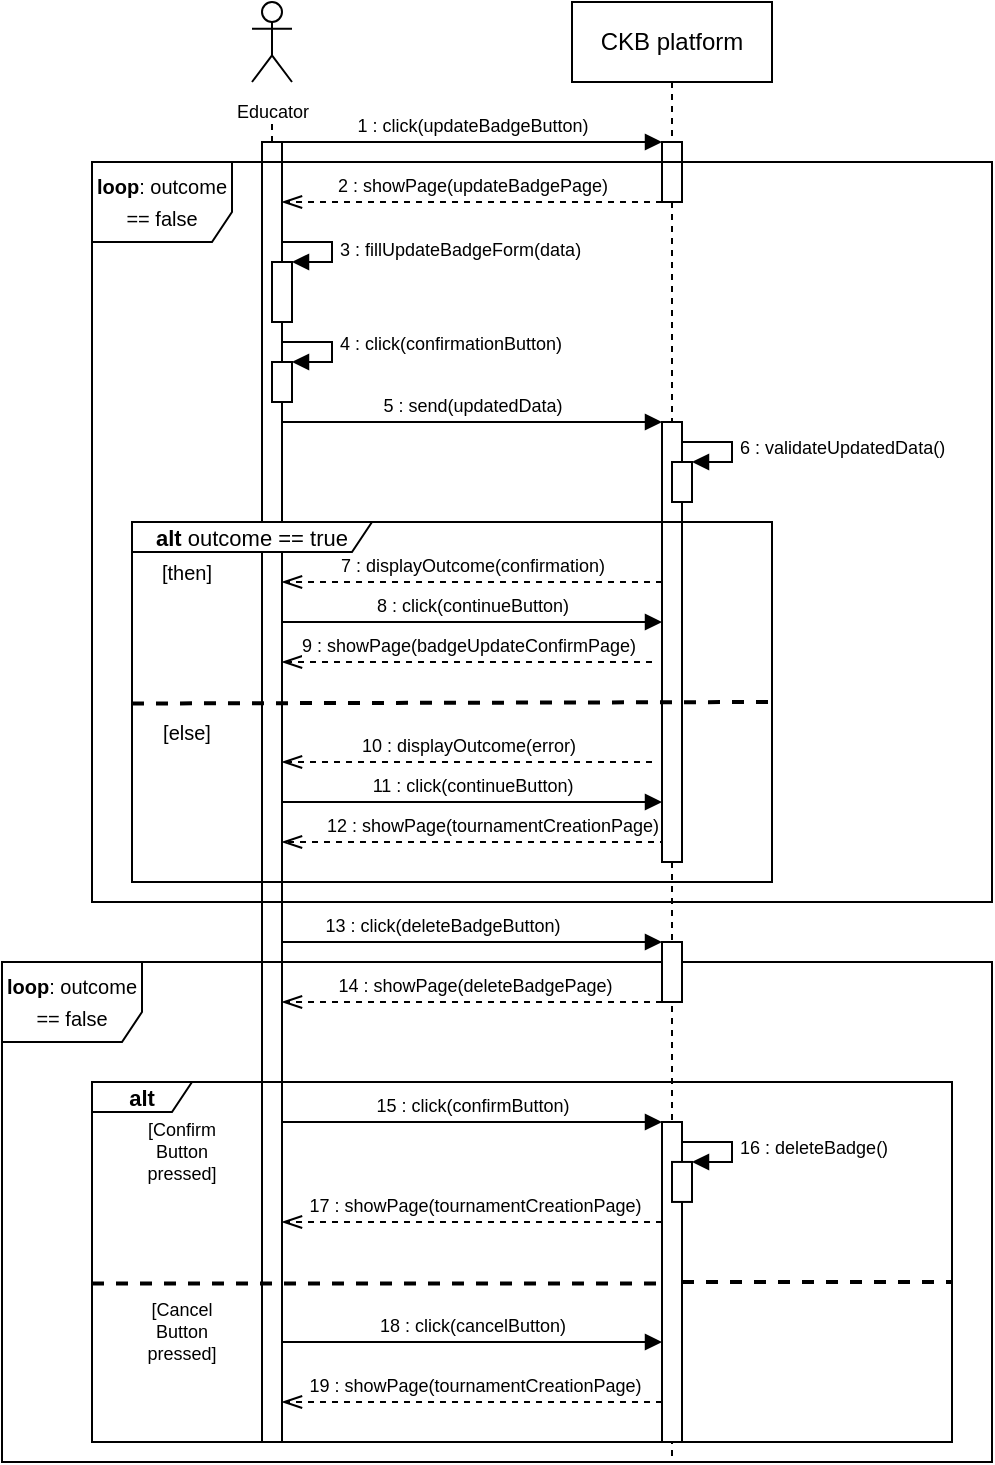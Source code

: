 <mxfile version="22.1.8" type="device">
  <diagram name="Page-1" id="2YBvvXClWsGukQMizWep">
    <mxGraphModel dx="1434" dy="746" grid="1" gridSize="10" guides="1" tooltips="1" connect="1" arrows="1" fold="1" page="1" pageScale="1" pageWidth="850" pageHeight="1100" math="0" shadow="0">
      <root>
        <mxCell id="0" />
        <mxCell id="1" parent="0" />
        <mxCell id="QFnC96fmeQrWTmHDwa4i-30" value="CKB platform" style="shape=umlLifeline;perimeter=lifelinePerimeter;whiteSpace=wrap;html=1;container=0;dropTarget=0;collapsible=0;recursiveResize=0;outlineConnect=0;portConstraint=eastwest;newEdgeStyle={&quot;edgeStyle&quot;:&quot;elbowEdgeStyle&quot;,&quot;elbow&quot;:&quot;vertical&quot;,&quot;curved&quot;:0,&quot;rounded&quot;:0};" parent="1" vertex="1">
          <mxGeometry x="570" y="370" width="100" height="730" as="geometry" />
        </mxCell>
        <mxCell id="QFnC96fmeQrWTmHDwa4i-31" value="" style="html=1;points=[];perimeter=orthogonalPerimeter;outlineConnect=0;targetShapes=umlLifeline;portConstraint=eastwest;newEdgeStyle={&quot;edgeStyle&quot;:&quot;elbowEdgeStyle&quot;,&quot;elbow&quot;:&quot;vertical&quot;,&quot;curved&quot;:0,&quot;rounded&quot;:0};" parent="QFnC96fmeQrWTmHDwa4i-30" vertex="1">
          <mxGeometry x="45" y="70" width="10" height="30" as="geometry" />
        </mxCell>
        <mxCell id="QFnC96fmeQrWTmHDwa4i-32" value="" style="html=1;points=[];perimeter=orthogonalPerimeter;outlineConnect=0;targetShapes=umlLifeline;portConstraint=eastwest;newEdgeStyle={&quot;edgeStyle&quot;:&quot;elbowEdgeStyle&quot;,&quot;elbow&quot;:&quot;vertical&quot;,&quot;curved&quot;:0,&quot;rounded&quot;:0};" parent="QFnC96fmeQrWTmHDwa4i-30" vertex="1">
          <mxGeometry x="45" y="210" width="10" height="220" as="geometry" />
        </mxCell>
        <mxCell id="QFnC96fmeQrWTmHDwa4i-33" value="" style="html=1;points=[[0,0,0,0,5],[0,1,0,0,-5],[1,0,0,0,5],[1,1,0,0,-5]];perimeter=orthogonalPerimeter;outlineConnect=0;targetShapes=umlLifeline;portConstraint=eastwest;newEdgeStyle={&quot;curved&quot;:0,&quot;rounded&quot;:0};" parent="QFnC96fmeQrWTmHDwa4i-30" vertex="1">
          <mxGeometry x="50" y="230" width="10" height="20" as="geometry" />
        </mxCell>
        <mxCell id="QFnC96fmeQrWTmHDwa4i-34" value="&lt;font style=&quot;font-size: 9px;&quot;&gt;6 : validate&lt;/font&gt;&lt;font style=&quot;font-size: 9px;&quot;&gt;UpdatedData&lt;/font&gt;&lt;font style=&quot;font-size: 9px;&quot;&gt;()&lt;/font&gt;" style="html=1;align=left;spacingLeft=2;endArrow=block;rounded=0;edgeStyle=orthogonalEdgeStyle;curved=0;rounded=0;" parent="QFnC96fmeQrWTmHDwa4i-30" target="QFnC96fmeQrWTmHDwa4i-33" edge="1">
          <mxGeometry relative="1" as="geometry">
            <mxPoint x="55" y="220.034" as="sourcePoint" />
            <Array as="points">
              <mxPoint x="80" y="220" />
              <mxPoint x="80" y="230" />
            </Array>
            <mxPoint x="55.0" y="200" as="targetPoint" />
          </mxGeometry>
        </mxCell>
        <mxCell id="QFnC96fmeQrWTmHDwa4i-35" value="&lt;font style=&quot;font-size: 9px;&quot;&gt;Educator&lt;/font&gt;" style="shape=umlActor;verticalLabelPosition=bottom;verticalAlign=top;html=1;outlineConnect=0;" parent="1" vertex="1">
          <mxGeometry x="410" y="370" width="20" height="40" as="geometry" />
        </mxCell>
        <mxCell id="QFnC96fmeQrWTmHDwa4i-36" value="" style="endArrow=none;dashed=1;html=1;rounded=0;" parent="1" source="QFnC96fmeQrWTmHDwa4i-38" edge="1">
          <mxGeometry width="50" height="50" relative="1" as="geometry">
            <mxPoint x="420" y="680" as="sourcePoint" />
            <mxPoint x="420" y="430" as="targetPoint" />
          </mxGeometry>
        </mxCell>
        <mxCell id="QFnC96fmeQrWTmHDwa4i-37" value="" style="endArrow=none;dashed=1;html=1;rounded=0;" parent="1" edge="1">
          <mxGeometry width="50" height="50" relative="1" as="geometry">
            <mxPoint x="420" y="810" as="sourcePoint" />
            <mxPoint x="420" y="800.0" as="targetPoint" />
          </mxGeometry>
        </mxCell>
        <mxCell id="QFnC96fmeQrWTmHDwa4i-38" value="" style="html=1;points=[];perimeter=orthogonalPerimeter;outlineConnect=0;targetShapes=umlLifeline;portConstraint=eastwest;newEdgeStyle={&quot;edgeStyle&quot;:&quot;elbowEdgeStyle&quot;,&quot;elbow&quot;:&quot;vertical&quot;,&quot;curved&quot;:0,&quot;rounded&quot;:0};" parent="1" vertex="1">
          <mxGeometry x="415" y="440" width="10" height="650" as="geometry" />
        </mxCell>
        <mxCell id="QFnC96fmeQrWTmHDwa4i-39" value="&lt;font style=&quot;font-size: 9px;&quot;&gt;1 : click(updateBadgeButton)&lt;/font&gt;" style="html=1;verticalAlign=bottom;endArrow=block;edgeStyle=elbowEdgeStyle;elbow=vertical;curved=0;rounded=0;" parent="1" source="QFnC96fmeQrWTmHDwa4i-38" target="QFnC96fmeQrWTmHDwa4i-31" edge="1">
          <mxGeometry relative="1" as="geometry">
            <mxPoint x="460" y="440" as="sourcePoint" />
            <Array as="points">
              <mxPoint x="540" y="440" />
            </Array>
            <mxPoint x="625" y="440" as="targetPoint" />
          </mxGeometry>
        </mxCell>
        <mxCell id="QFnC96fmeQrWTmHDwa4i-40" value="&lt;font style=&quot;font-size: 9px;&quot;&gt;2 : showPage(updateBadgePage)&lt;/font&gt;" style="html=1;verticalAlign=bottom;endArrow=openThin;dashed=1;endSize=8;edgeStyle=elbowEdgeStyle;elbow=vertical;curved=0;rounded=0;endFill=0;" parent="1" source="QFnC96fmeQrWTmHDwa4i-31" target="QFnC96fmeQrWTmHDwa4i-38" edge="1">
          <mxGeometry relative="1" as="geometry">
            <mxPoint x="460" y="470" as="targetPoint" />
            <Array as="points">
              <mxPoint x="515" y="470" />
            </Array>
            <mxPoint x="590" y="470" as="sourcePoint" />
          </mxGeometry>
        </mxCell>
        <mxCell id="QFnC96fmeQrWTmHDwa4i-41" value="" style="html=1;points=[[0,0,0,0,5],[0,1,0,0,-5],[1,0,0,0,5],[1,1,0,0,-5]];perimeter=orthogonalPerimeter;outlineConnect=0;targetShapes=umlLifeline;portConstraint=eastwest;newEdgeStyle={&quot;curved&quot;:0,&quot;rounded&quot;:0};" parent="1" vertex="1">
          <mxGeometry x="420" y="500" width="10" height="30" as="geometry" />
        </mxCell>
        <mxCell id="QFnC96fmeQrWTmHDwa4i-42" value="&lt;font style=&quot;font-size: 9px;&quot;&gt;5 : send(updatedData)&lt;/font&gt;" style="html=1;verticalAlign=bottom;endArrow=block;edgeStyle=elbowEdgeStyle;elbow=vertical;curved=0;rounded=0;" parent="1" edge="1">
          <mxGeometry relative="1" as="geometry">
            <mxPoint x="425.0" y="580" as="sourcePoint" />
            <Array as="points">
              <mxPoint x="540" y="580" />
            </Array>
            <mxPoint x="615" y="580" as="targetPoint" />
          </mxGeometry>
        </mxCell>
        <mxCell id="QFnC96fmeQrWTmHDwa4i-43" value="&lt;font style=&quot;font-size: 9px;&quot;&gt;7 : displayOutcome(confirmation)&lt;/font&gt;" style="html=1;verticalAlign=bottom;endArrow=openThin;dashed=1;endSize=8;edgeStyle=elbowEdgeStyle;elbow=vertical;curved=0;rounded=0;endFill=0;" parent="1" edge="1">
          <mxGeometry relative="1" as="geometry">
            <mxPoint x="425.0" y="660" as="targetPoint" />
            <Array as="points">
              <mxPoint x="520" y="660" />
            </Array>
            <mxPoint x="615" y="660" as="sourcePoint" />
          </mxGeometry>
        </mxCell>
        <mxCell id="QFnC96fmeQrWTmHDwa4i-44" value="&lt;b&gt;alt &lt;/b&gt;outcome == true" style="shape=umlFrame;whiteSpace=wrap;html=1;pointerEvents=0;width=120;height=15;fontSize=11;" parent="1" vertex="1">
          <mxGeometry x="350" y="630" width="320" height="180" as="geometry" />
        </mxCell>
        <mxCell id="QFnC96fmeQrWTmHDwa4i-45" value="[then]" style="text;html=1;strokeColor=none;fillColor=none;align=center;verticalAlign=middle;whiteSpace=wrap;rounded=0;fontSize=10;" parent="1" vertex="1">
          <mxGeometry x="360" y="650" width="35" height="10" as="geometry" />
        </mxCell>
        <mxCell id="QFnC96fmeQrWTmHDwa4i-46" value="" style="endArrow=none;dashed=1;html=1;rounded=0;exitX=0.001;exitY=0.409;exitDx=0;exitDy=0;exitPerimeter=0;strokeWidth=2;" parent="1" edge="1">
          <mxGeometry width="50" height="50" relative="1" as="geometry">
            <mxPoint x="350" y="720.75" as="sourcePoint" />
            <mxPoint x="670" y="720" as="targetPoint" />
          </mxGeometry>
        </mxCell>
        <mxCell id="QFnC96fmeQrWTmHDwa4i-47" value="[else]" style="text;html=1;strokeColor=none;fillColor=none;align=center;verticalAlign=middle;whiteSpace=wrap;rounded=0;fontSize=10;" parent="1" vertex="1">
          <mxGeometry x="360" y="730" width="35" height="10" as="geometry" />
        </mxCell>
        <mxCell id="QFnC96fmeQrWTmHDwa4i-48" value="&lt;font style=&quot;font-size: 9px;&quot;&gt;10 : displayOutcome(error)&lt;/font&gt;" style="html=1;verticalAlign=bottom;endArrow=openThin;dashed=1;endSize=8;edgeStyle=elbowEdgeStyle;elbow=vertical;curved=0;rounded=0;endFill=0;" parent="1" edge="1">
          <mxGeometry relative="1" as="geometry">
            <mxPoint x="425" y="750" as="targetPoint" />
            <Array as="points">
              <mxPoint x="520" y="750" />
            </Array>
            <mxPoint x="610" y="750" as="sourcePoint" />
          </mxGeometry>
        </mxCell>
        <mxCell id="QFnC96fmeQrWTmHDwa4i-49" value="&lt;font style=&quot;font-size: 9px;&quot;&gt;3 : fillUpdateBadgeForm(data)&lt;/font&gt;" style="html=1;align=left;spacingLeft=2;endArrow=block;rounded=0;edgeStyle=orthogonalEdgeStyle;curved=0;rounded=0;" parent="1" source="QFnC96fmeQrWTmHDwa4i-38" target="QFnC96fmeQrWTmHDwa4i-41" edge="1">
          <mxGeometry relative="1" as="geometry">
            <mxPoint x="430" y="490" as="sourcePoint" />
            <Array as="points">
              <mxPoint x="450" y="490" />
              <mxPoint x="450" y="500" />
            </Array>
            <mxPoint x="435" y="520" as="targetPoint" />
          </mxGeometry>
        </mxCell>
        <mxCell id="QFnC96fmeQrWTmHDwa4i-50" value="&lt;p style=&quot;line-height: 120%;&quot;&gt;&lt;font style=&quot;font-size: 10px;&quot;&gt;&lt;b&gt;loop&lt;/b&gt;: outcome == false&lt;/font&gt;&lt;/p&gt;" style="shape=umlFrame;whiteSpace=wrap;html=1;pointerEvents=0;width=70;height=40;verticalAlign=middle;horizontal=1;labelPosition=center;verticalLabelPosition=middle;align=center;" parent="1" vertex="1">
          <mxGeometry x="330" y="450" width="450" height="370" as="geometry" />
        </mxCell>
        <mxCell id="QFnC96fmeQrWTmHDwa4i-51" value="" style="html=1;points=[[0,0,0,0,5],[0,1,0,0,-5],[1,0,0,0,5],[1,1,0,0,-5]];perimeter=orthogonalPerimeter;outlineConnect=0;targetShapes=umlLifeline;portConstraint=eastwest;newEdgeStyle={&quot;curved&quot;:0,&quot;rounded&quot;:0};" parent="1" vertex="1">
          <mxGeometry x="420" y="550" width="10" height="20" as="geometry" />
        </mxCell>
        <mxCell id="QFnC96fmeQrWTmHDwa4i-52" value="&lt;font style=&quot;font-size: 9px;&quot;&gt;4 : click(confirmationButton)&lt;/font&gt;" style="html=1;align=left;spacingLeft=2;endArrow=block;rounded=0;edgeStyle=orthogonalEdgeStyle;curved=0;rounded=0;" parent="1" source="QFnC96fmeQrWTmHDwa4i-51" target="QFnC96fmeQrWTmHDwa4i-51" edge="1">
          <mxGeometry x="0.076" relative="1" as="geometry">
            <mxPoint x="425" y="590" as="sourcePoint" />
            <Array as="points">
              <mxPoint x="425" y="540" />
              <mxPoint x="450" y="540" />
              <mxPoint x="450" y="550" />
            </Array>
            <mxPoint x="435" y="620" as="targetPoint" />
            <mxPoint as="offset" />
          </mxGeometry>
        </mxCell>
        <mxCell id="QFnC96fmeQrWTmHDwa4i-55" value="&lt;font style=&quot;font-size: 9px;&quot;&gt;8 : click(continueButton)&lt;/font&gt;" style="html=1;verticalAlign=bottom;endArrow=block;edgeStyle=elbowEdgeStyle;elbow=vertical;curved=0;rounded=0;" parent="1" edge="1">
          <mxGeometry relative="1" as="geometry">
            <mxPoint x="425" y="680" as="sourcePoint" />
            <Array as="points">
              <mxPoint x="540" y="680" />
            </Array>
            <mxPoint x="615" y="680" as="targetPoint" />
          </mxGeometry>
        </mxCell>
        <mxCell id="QFnC96fmeQrWTmHDwa4i-56" value="&lt;font style=&quot;font-size: 9px;&quot;&gt;9 : showPage(badgeUpdateConfirmPage)&lt;/font&gt;" style="html=1;verticalAlign=bottom;endArrow=openThin;dashed=1;endSize=8;edgeStyle=elbowEdgeStyle;elbow=vertical;curved=0;rounded=0;endFill=0;" parent="1" edge="1">
          <mxGeometry relative="1" as="geometry">
            <mxPoint x="425" y="700" as="targetPoint" />
            <Array as="points">
              <mxPoint x="520" y="700" />
            </Array>
            <mxPoint x="610" y="700" as="sourcePoint" />
          </mxGeometry>
        </mxCell>
        <mxCell id="QFnC96fmeQrWTmHDwa4i-57" value="&lt;font style=&quot;font-size: 9px;&quot;&gt;11 : click(continueButton)&lt;/font&gt;" style="html=1;verticalAlign=bottom;endArrow=block;edgeStyle=elbowEdgeStyle;elbow=vertical;curved=0;rounded=0;" parent="1" edge="1">
          <mxGeometry relative="1" as="geometry">
            <mxPoint x="425" y="770" as="sourcePoint" />
            <Array as="points">
              <mxPoint x="540" y="770" />
            </Array>
            <mxPoint x="615" y="770.0" as="targetPoint" />
          </mxGeometry>
        </mxCell>
        <mxCell id="QFnC96fmeQrWTmHDwa4i-58" value="&lt;font style=&quot;font-size: 9px;&quot;&gt;12 : showPage(tournamentCreationPage)&lt;/font&gt;" style="html=1;verticalAlign=bottom;endArrow=openThin;dashed=1;endSize=8;edgeStyle=elbowEdgeStyle;elbow=vertical;curved=0;rounded=0;endFill=0;" parent="1" edge="1">
          <mxGeometry relative="1" as="geometry">
            <mxPoint x="425" y="790" as="targetPoint" />
            <Array as="points">
              <mxPoint x="520" y="790" />
            </Array>
            <mxPoint x="615" y="770.0" as="sourcePoint" />
          </mxGeometry>
        </mxCell>
        <mxCell id="QFnC96fmeQrWTmHDwa4i-59" value="&lt;p style=&quot;line-height: 120%;&quot;&gt;&lt;font style=&quot;font-size: 10px;&quot;&gt;&lt;b&gt;loop&lt;/b&gt;: outcome == false&lt;/font&gt;&lt;/p&gt;" style="shape=umlFrame;whiteSpace=wrap;html=1;pointerEvents=0;width=70;height=40;verticalAlign=middle;horizontal=1;labelPosition=center;verticalLabelPosition=middle;align=center;" parent="1" vertex="1">
          <mxGeometry x="285" y="850" width="495" height="250" as="geometry" />
        </mxCell>
        <mxCell id="QFnC96fmeQrWTmHDwa4i-61" value="&lt;font style=&quot;font-size: 9px;&quot;&gt;13 : click(deleteBadgeButton)&lt;/font&gt;" style="html=1;verticalAlign=bottom;endArrow=block;edgeStyle=elbowEdgeStyle;elbow=vertical;curved=0;rounded=0;" parent="1" target="QFnC96fmeQrWTmHDwa4i-62" edge="1">
          <mxGeometry relative="1" as="geometry">
            <mxPoint x="425" y="870" as="sourcePoint" />
            <Array as="points">
              <mxPoint x="540" y="840" />
            </Array>
            <mxPoint x="615" y="870" as="targetPoint" />
          </mxGeometry>
        </mxCell>
        <mxCell id="QFnC96fmeQrWTmHDwa4i-62" value="" style="html=1;points=[];perimeter=orthogonalPerimeter;outlineConnect=0;targetShapes=umlLifeline;portConstraint=eastwest;newEdgeStyle={&quot;edgeStyle&quot;:&quot;elbowEdgeStyle&quot;,&quot;elbow&quot;:&quot;vertical&quot;,&quot;curved&quot;:0,&quot;rounded&quot;:0};" parent="1" vertex="1">
          <mxGeometry x="615" y="840" width="10" height="30" as="geometry" />
        </mxCell>
        <mxCell id="QFnC96fmeQrWTmHDwa4i-71" value="&lt;b&gt;alt &lt;/b&gt;" style="shape=umlFrame;whiteSpace=wrap;html=1;pointerEvents=0;width=50;height=15;fontSize=11;" parent="1" vertex="1">
          <mxGeometry x="330" y="910" width="430" height="180" as="geometry" />
        </mxCell>
        <mxCell id="QFnC96fmeQrWTmHDwa4i-73" value="&lt;div style=&quot;font-size: 9px;&quot;&gt;&lt;font style=&quot;font-size: 9px;&quot;&gt;[Confirm&lt;/font&gt;&lt;/div&gt;&lt;div style=&quot;font-size: 9px;&quot;&gt;&lt;font style=&quot;font-size: 9px;&quot;&gt;Button&lt;br&gt;pressed]&lt;/font&gt;&lt;/div&gt;" style="text;html=1;strokeColor=none;fillColor=none;align=center;verticalAlign=middle;whiteSpace=wrap;rounded=0;fontSize=10;" parent="1" vertex="1">
          <mxGeometry x="350" y="940" width="50" height="10" as="geometry" />
        </mxCell>
        <mxCell id="QFnC96fmeQrWTmHDwa4i-74" value="" style="endArrow=none;dashed=1;html=1;rounded=0;strokeWidth=2;" parent="1" source="QFnC96fmeQrWTmHDwa4i-82" edge="1">
          <mxGeometry width="50" height="50" relative="1" as="geometry">
            <mxPoint x="330" y="1010.75" as="sourcePoint" />
            <mxPoint x="760" y="1010" as="targetPoint" />
          </mxGeometry>
        </mxCell>
        <mxCell id="QFnC96fmeQrWTmHDwa4i-75" value="&lt;div style=&quot;font-size: 9px;&quot;&gt;&lt;font style=&quot;font-size: 9px;&quot;&gt;[Cancel&lt;/font&gt;&lt;/div&gt;&lt;div style=&quot;font-size: 9px;&quot;&gt;&lt;font style=&quot;font-size: 9px;&quot;&gt;Button&lt;br&gt;pressed]&lt;/font&gt;&lt;/div&gt;" style="text;html=1;strokeColor=none;fillColor=none;align=center;verticalAlign=middle;whiteSpace=wrap;rounded=0;fontSize=10;" parent="1" vertex="1">
          <mxGeometry x="350" y="1030" width="50" height="10" as="geometry" />
        </mxCell>
        <mxCell id="QFnC96fmeQrWTmHDwa4i-76" value="&lt;font style=&quot;font-size: 9px;&quot;&gt;&amp;nbsp;&lt;/font&gt;&lt;font style=&quot;font-size: 9px;&quot;&gt;14&lt;/font&gt;&lt;font style=&quot;font-size: 9px;&quot;&gt; : showPage(deleteBadgePage)&lt;/font&gt;" style="html=1;verticalAlign=bottom;endArrow=openThin;dashed=1;endSize=8;edgeStyle=elbowEdgeStyle;elbow=vertical;curved=0;rounded=0;endFill=0;" parent="1" edge="1">
          <mxGeometry relative="1" as="geometry">
            <mxPoint x="425" y="870" as="targetPoint" />
            <Array as="points">
              <mxPoint x="515" y="870" />
            </Array>
            <mxPoint x="615" y="870" as="sourcePoint" />
          </mxGeometry>
        </mxCell>
        <mxCell id="QFnC96fmeQrWTmHDwa4i-81" value="&lt;font style=&quot;font-size: 9px;&quot;&gt;15 : click(confirmButton)&lt;/font&gt;" style="html=1;verticalAlign=bottom;endArrow=block;edgeStyle=elbowEdgeStyle;elbow=vertical;curved=0;rounded=0;" parent="1" edge="1">
          <mxGeometry relative="1" as="geometry">
            <mxPoint x="425" y="930" as="sourcePoint" />
            <Array as="points">
              <mxPoint x="540" y="930" />
            </Array>
            <mxPoint x="615" y="930.0" as="targetPoint" />
          </mxGeometry>
        </mxCell>
        <mxCell id="QFnC96fmeQrWTmHDwa4i-83" value="" style="endArrow=none;dashed=1;html=1;rounded=0;exitX=0.001;exitY=0.409;exitDx=0;exitDy=0;exitPerimeter=0;strokeWidth=2;" parent="1" target="QFnC96fmeQrWTmHDwa4i-82" edge="1">
          <mxGeometry width="50" height="50" relative="1" as="geometry">
            <mxPoint x="330" y="1010.75" as="sourcePoint" />
            <mxPoint x="650" y="1010" as="targetPoint" />
          </mxGeometry>
        </mxCell>
        <mxCell id="QFnC96fmeQrWTmHDwa4i-82" value="" style="html=1;points=[];perimeter=orthogonalPerimeter;outlineConnect=0;targetShapes=umlLifeline;portConstraint=eastwest;newEdgeStyle={&quot;edgeStyle&quot;:&quot;elbowEdgeStyle&quot;,&quot;elbow&quot;:&quot;vertical&quot;,&quot;curved&quot;:0,&quot;rounded&quot;:0};" parent="1" vertex="1">
          <mxGeometry x="615" y="930" width="10" height="160" as="geometry" />
        </mxCell>
        <mxCell id="QFnC96fmeQrWTmHDwa4i-86" value="" style="html=1;points=[[0,0,0,0,5],[0,1,0,0,-5],[1,0,0,0,5],[1,1,0,0,-5]];perimeter=orthogonalPerimeter;outlineConnect=0;targetShapes=umlLifeline;portConstraint=eastwest;newEdgeStyle={&quot;curved&quot;:0,&quot;rounded&quot;:0};" parent="1" vertex="1">
          <mxGeometry x="620" y="949.97" width="10" height="20" as="geometry" />
        </mxCell>
        <mxCell id="QFnC96fmeQrWTmHDwa4i-87" value="&lt;font style=&quot;font-size: 9px;&quot;&gt;16 : deleteBadge&lt;/font&gt;&lt;font style=&quot;font-size: 9px;&quot;&gt;()&lt;/font&gt;" style="html=1;align=left;spacingLeft=2;endArrow=block;rounded=0;edgeStyle=orthogonalEdgeStyle;curved=0;rounded=0;" parent="1" target="QFnC96fmeQrWTmHDwa4i-86" edge="1">
          <mxGeometry relative="1" as="geometry">
            <mxPoint x="625" y="940.004" as="sourcePoint" />
            <Array as="points">
              <mxPoint x="650" y="940" />
              <mxPoint x="650" y="950" />
            </Array>
            <mxPoint x="625.0" y="919.97" as="targetPoint" />
          </mxGeometry>
        </mxCell>
        <mxCell id="QFnC96fmeQrWTmHDwa4i-88" value="&lt;font style=&quot;font-size: 9px;&quot;&gt;&amp;nbsp;&lt;/font&gt;&lt;font style=&quot;font-size: 9px;&quot;&gt;17&lt;/font&gt;&lt;font style=&quot;font-size: 9px;&quot;&gt; : showPage(tournamentCreationPage)&lt;/font&gt;" style="html=1;verticalAlign=bottom;endArrow=openThin;dashed=1;endSize=8;edgeStyle=elbowEdgeStyle;elbow=vertical;curved=0;rounded=0;endFill=0;" parent="1" edge="1">
          <mxGeometry relative="1" as="geometry">
            <mxPoint x="425" y="980" as="targetPoint" />
            <Array as="points">
              <mxPoint x="515" y="980" />
            </Array>
            <mxPoint x="615" y="980" as="sourcePoint" />
          </mxGeometry>
        </mxCell>
        <mxCell id="QFnC96fmeQrWTmHDwa4i-90" value="&lt;font style=&quot;font-size: 9px;&quot;&gt;18 : click(cancelButton)&lt;/font&gt;" style="html=1;verticalAlign=bottom;endArrow=block;edgeStyle=elbowEdgeStyle;elbow=vertical;curved=0;rounded=0;" parent="1" edge="1">
          <mxGeometry relative="1" as="geometry">
            <mxPoint x="425" y="1040" as="sourcePoint" />
            <Array as="points">
              <mxPoint x="540" y="1040" />
            </Array>
            <mxPoint x="615" y="1040.0" as="targetPoint" />
          </mxGeometry>
        </mxCell>
        <mxCell id="QFnC96fmeQrWTmHDwa4i-93" value="&lt;font style=&quot;font-size: 9px;&quot;&gt;&amp;nbsp;&lt;/font&gt;&lt;font style=&quot;font-size: 9px;&quot;&gt;19&lt;/font&gt;&lt;font style=&quot;font-size: 9px;&quot;&gt; : showPage(tournamentCreationPage)&lt;/font&gt;" style="html=1;verticalAlign=bottom;endArrow=openThin;dashed=1;endSize=8;edgeStyle=elbowEdgeStyle;elbow=vertical;curved=0;rounded=0;endFill=0;" parent="1" edge="1">
          <mxGeometry relative="1" as="geometry">
            <mxPoint x="425" y="1070" as="targetPoint" />
            <Array as="points">
              <mxPoint x="515" y="1070" />
            </Array>
            <mxPoint x="615" y="1070" as="sourcePoint" />
          </mxGeometry>
        </mxCell>
      </root>
    </mxGraphModel>
  </diagram>
</mxfile>
